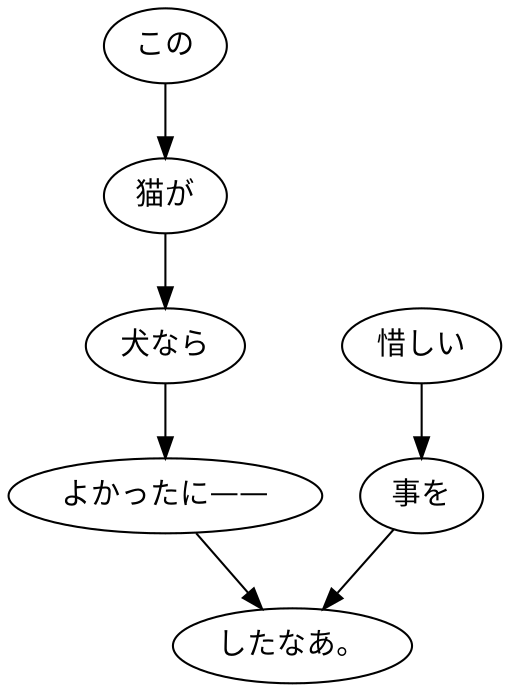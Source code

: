 digraph graph3058 {
	node0 [label="この"];
	node1 [label="猫が"];
	node2 [label="犬なら"];
	node3 [label="よかったに——"];
	node4 [label="惜しい"];
	node5 [label="事を"];
	node6 [label="したなあ。"];
	node0 -> node1;
	node1 -> node2;
	node2 -> node3;
	node3 -> node6;
	node4 -> node5;
	node5 -> node6;
}
